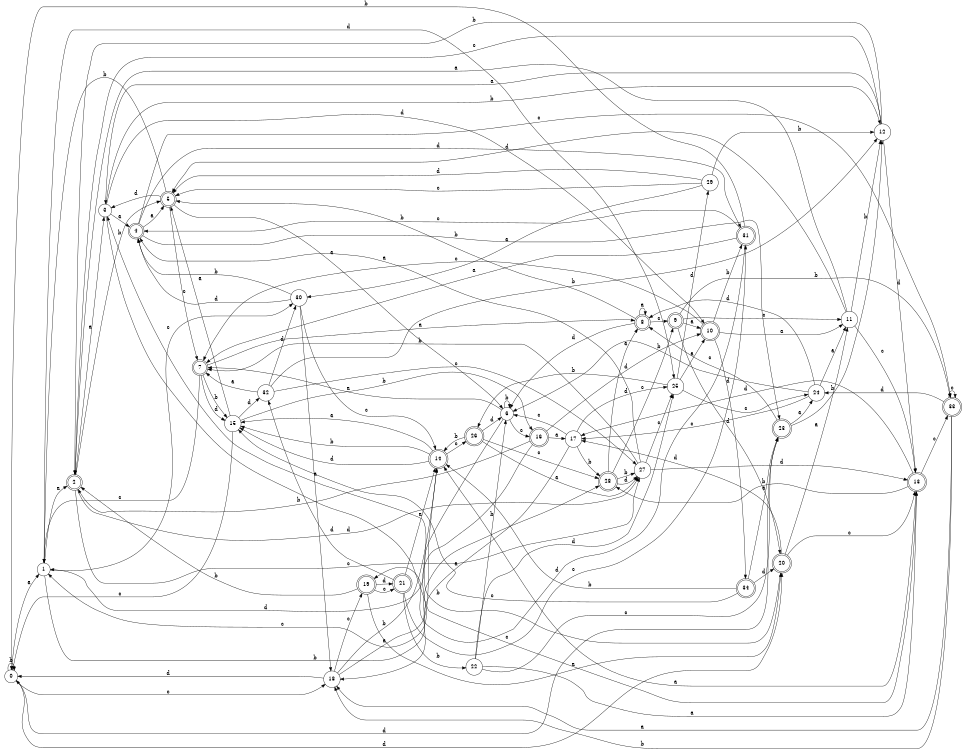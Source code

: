 digraph n28_3 {
__start0 [label="" shape="none"];

rankdir=LR;
size="8,5";

s0 [style="filled", color="black", fillcolor="white" shape="circle", label="0"];
s1 [style="filled", color="black", fillcolor="white" shape="circle", label="1"];
s2 [style="rounded,filled", color="black", fillcolor="white" shape="doublecircle", label="2"];
s3 [style="filled", color="black", fillcolor="white" shape="circle", label="3"];
s4 [style="rounded,filled", color="black", fillcolor="white" shape="doublecircle", label="4"];
s5 [style="rounded,filled", color="black", fillcolor="white" shape="doublecircle", label="5"];
s6 [style="filled", color="black", fillcolor="white" shape="circle", label="6"];
s7 [style="rounded,filled", color="black", fillcolor="white" shape="doublecircle", label="7"];
s8 [style="rounded,filled", color="black", fillcolor="white" shape="doublecircle", label="8"];
s9 [style="rounded,filled", color="black", fillcolor="white" shape="doublecircle", label="9"];
s10 [style="rounded,filled", color="black", fillcolor="white" shape="doublecircle", label="10"];
s11 [style="filled", color="black", fillcolor="white" shape="circle", label="11"];
s12 [style="filled", color="black", fillcolor="white" shape="circle", label="12"];
s13 [style="rounded,filled", color="black", fillcolor="white" shape="doublecircle", label="13"];
s14 [style="rounded,filled", color="black", fillcolor="white" shape="doublecircle", label="14"];
s15 [style="filled", color="black", fillcolor="white" shape="circle", label="15"];
s16 [style="rounded,filled", color="black", fillcolor="white" shape="doublecircle", label="16"];
s17 [style="filled", color="black", fillcolor="white" shape="circle", label="17"];
s18 [style="filled", color="black", fillcolor="white" shape="circle", label="18"];
s19 [style="rounded,filled", color="black", fillcolor="white" shape="doublecircle", label="19"];
s20 [style="rounded,filled", color="black", fillcolor="white" shape="doublecircle", label="20"];
s21 [style="rounded,filled", color="black", fillcolor="white" shape="doublecircle", label="21"];
s22 [style="filled", color="black", fillcolor="white" shape="circle", label="22"];
s23 [style="rounded,filled", color="black", fillcolor="white" shape="doublecircle", label="23"];
s24 [style="filled", color="black", fillcolor="white" shape="circle", label="24"];
s25 [style="filled", color="black", fillcolor="white" shape="circle", label="25"];
s26 [style="rounded,filled", color="black", fillcolor="white" shape="doublecircle", label="26"];
s27 [style="filled", color="black", fillcolor="white" shape="circle", label="27"];
s28 [style="rounded,filled", color="black", fillcolor="white" shape="doublecircle", label="28"];
s29 [style="filled", color="black", fillcolor="white" shape="circle", label="29"];
s30 [style="filled", color="black", fillcolor="white" shape="circle", label="30"];
s31 [style="rounded,filled", color="black", fillcolor="white" shape="doublecircle", label="31"];
s32 [style="filled", color="black", fillcolor="white" shape="circle", label="32"];
s33 [style="rounded,filled", color="black", fillcolor="white" shape="doublecircle", label="33"];
s34 [style="rounded,filled", color="black", fillcolor="white" shape="doublecircle", label="34"];
s0 -> s1 [label="a"];
s0 -> s0 [label="b"];
s0 -> s18 [label="c"];
s0 -> s20 [label="d"];
s1 -> s2 [label="a"];
s1 -> s28 [label="b"];
s1 -> s30 [label="c"];
s1 -> s25 [label="d"];
s2 -> s3 [label="a"];
s2 -> s5 [label="b"];
s2 -> s27 [label="c"];
s2 -> s27 [label="d"];
s3 -> s4 [label="a"];
s3 -> s12 [label="b"];
s3 -> s13 [label="c"];
s3 -> s10 [label="d"];
s4 -> s5 [label="a"];
s4 -> s23 [label="b"];
s4 -> s33 [label="c"];
s4 -> s31 [label="d"];
s5 -> s6 [label="a"];
s5 -> s1 [label="b"];
s5 -> s7 [label="c"];
s5 -> s3 [label="d"];
s6 -> s7 [label="a"];
s6 -> s6 [label="b"];
s6 -> s16 [label="c"];
s6 -> s1 [label="d"];
s7 -> s8 [label="a"];
s7 -> s15 [label="b"];
s7 -> s1 [label="c"];
s7 -> s15 [label="d"];
s8 -> s8 [label="a"];
s8 -> s5 [label="b"];
s8 -> s9 [label="c"];
s8 -> s6 [label="d"];
s9 -> s10 [label="a"];
s9 -> s33 [label="b"];
s9 -> s11 [label="c"];
s9 -> s20 [label="d"];
s10 -> s11 [label="a"];
s10 -> s31 [label="b"];
s10 -> s7 [label="c"];
s10 -> s34 [label="d"];
s11 -> s2 [label="a"];
s11 -> s12 [label="b"];
s11 -> s13 [label="c"];
s11 -> s5 [label="d"];
s12 -> s3 [label="a"];
s12 -> s2 [label="b"];
s12 -> s2 [label="c"];
s12 -> s13 [label="d"];
s13 -> s14 [label="a"];
s13 -> s28 [label="b"];
s13 -> s33 [label="c"];
s13 -> s17 [label="d"];
s14 -> s15 [label="a"];
s14 -> s15 [label="b"];
s14 -> s26 [label="c"];
s14 -> s15 [label="d"];
s15 -> s5 [label="a"];
s15 -> s16 [label="b"];
s15 -> s0 [label="c"];
s15 -> s32 [label="d"];
s16 -> s17 [label="a"];
s16 -> s2 [label="b"];
s16 -> s1 [label="c"];
s16 -> s10 [label="d"];
s17 -> s18 [label="a"];
s17 -> s28 [label="b"];
s17 -> s6 [label="c"];
s17 -> s25 [label="d"];
s18 -> s14 [label="a"];
s18 -> s14 [label="b"];
s18 -> s19 [label="c"];
s18 -> s0 [label="d"];
s19 -> s20 [label="a"];
s19 -> s2 [label="b"];
s19 -> s21 [label="c"];
s19 -> s21 [label="d"];
s20 -> s11 [label="a"];
s20 -> s3 [label="b"];
s20 -> s13 [label="c"];
s20 -> s17 [label="d"];
s21 -> s14 [label="a"];
s21 -> s22 [label="b"];
s21 -> s31 [label="c"];
s21 -> s32 [label="d"];
s22 -> s13 [label="a"];
s22 -> s6 [label="b"];
s22 -> s23 [label="c"];
s22 -> s25 [label="d"];
s23 -> s24 [label="a"];
s23 -> s12 [label="b"];
s23 -> s8 [label="c"];
s23 -> s0 [label="d"];
s24 -> s11 [label="a"];
s24 -> s6 [label="b"];
s24 -> s17 [label="c"];
s24 -> s8 [label="d"];
s25 -> s10 [label="a"];
s25 -> s26 [label="b"];
s25 -> s24 [label="c"];
s25 -> s29 [label="d"];
s26 -> s27 [label="a"];
s26 -> s14 [label="b"];
s26 -> s28 [label="c"];
s26 -> s6 [label="d"];
s27 -> s4 [label="a"];
s27 -> s7 [label="b"];
s27 -> s25 [label="c"];
s27 -> s13 [label="d"];
s28 -> s8 [label="a"];
s28 -> s27 [label="b"];
s28 -> s9 [label="c"];
s28 -> s27 [label="d"];
s29 -> s30 [label="a"];
s29 -> s12 [label="b"];
s29 -> s5 [label="c"];
s29 -> s5 [label="d"];
s30 -> s18 [label="a"];
s30 -> s4 [label="b"];
s30 -> s14 [label="c"];
s30 -> s4 [label="d"];
s31 -> s7 [label="a"];
s31 -> s0 [label="b"];
s31 -> s4 [label="c"];
s31 -> s19 [label="d"];
s32 -> s7 [label="a"];
s32 -> s12 [label="b"];
s32 -> s27 [label="c"];
s32 -> s30 [label="d"];
s33 -> s18 [label="a"];
s33 -> s18 [label="b"];
s33 -> s33 [label="c"];
s33 -> s24 [label="d"];
s34 -> s23 [label="a"];
s34 -> s14 [label="b"];
s34 -> s15 [label="c"];
s34 -> s20 [label="d"];

}